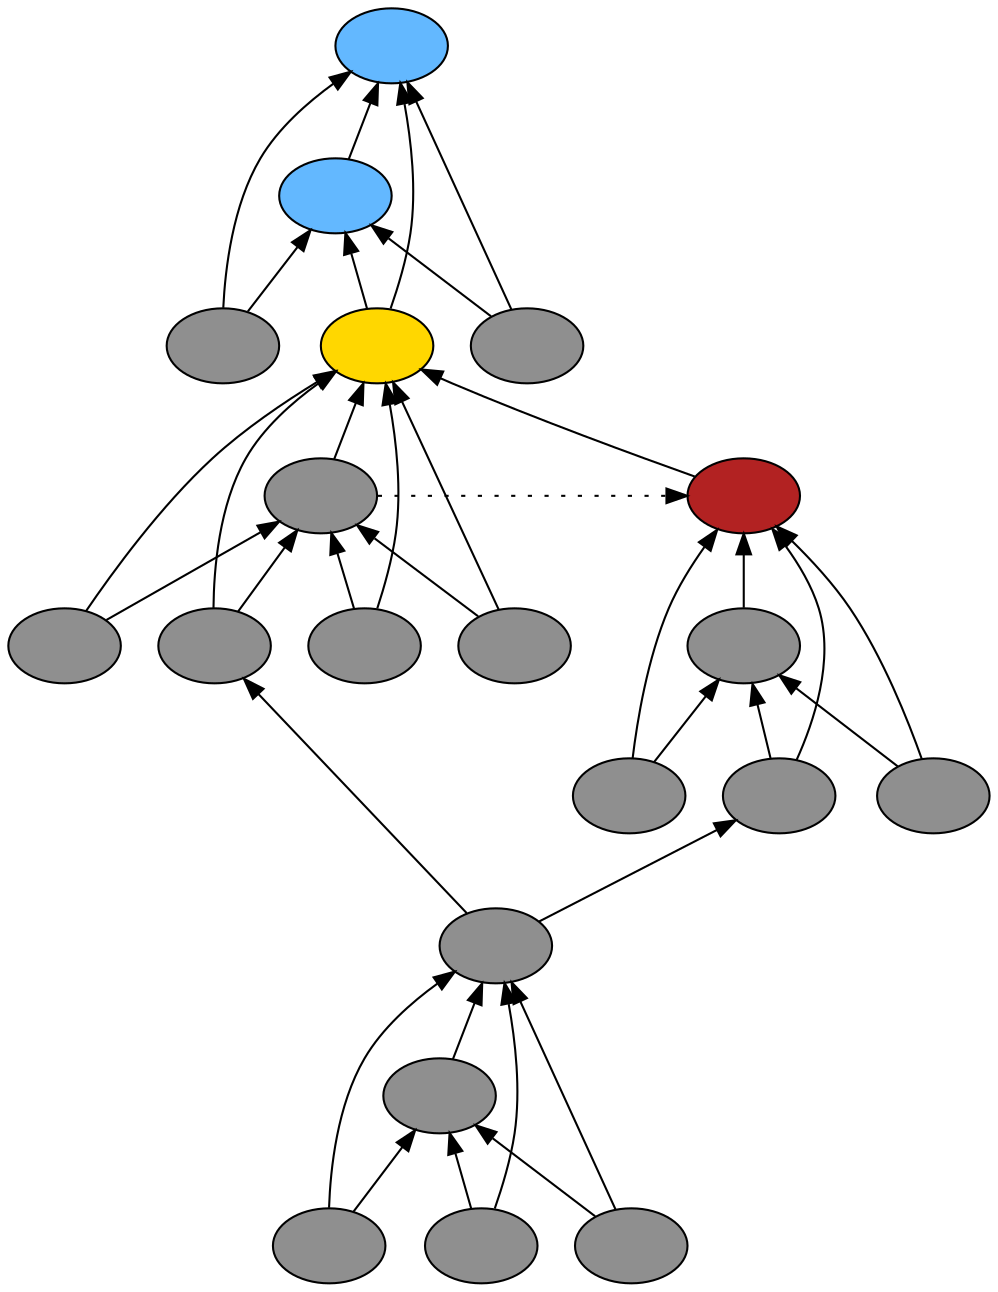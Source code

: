 digraph {
rankdir=BT
fontsize=24
subgraph clster1 {
subgraph clster2 {
"38822832"["fillcolor"="grey56" "fontsize"="24" "label"="" "shape"="ellipse" "style"="filled" ]
"40815120"["fillcolor"="grey56" "fontsize"="24" "label"="" "shape"="ellipse" "style"="filled" ]
"39678768"["fillcolor"="grey56" "fontsize"="24" "label"="" "shape"="ellipse" "style"="filled" ]
"39716512"["fillcolor"="grey56" "fontsize"="24" "label"="" "shape"="ellipse" "style"="filled" ]
"40132416"["fillcolor"="grey56" "fontsize"="24" "label"="" "shape"="ellipse" "style"="filled" ]
}

subgraph clster3 {
"40392176"["fillcolor"="steelblue1" "fontsize"="24" "label"="" "shape"="ellipse" "style"="filled" ]
"40167360"["fillcolor"="steelblue1" "fontsize"="24" "label"="" "shape"="ellipse" "style"="filled" ]
"40453696"["fillcolor"="grey56" "fontsize"="24" "label"="" "shape"="ellipse" "style"="filled" ]
"38998608"["fillcolor"="gold" "fontsize"="24" "label"="" "shape"="ellipse" "style"="filled" ]
"38704528"["fillcolor"="grey56" "fontsize"="24" "label"="" "shape"="ellipse" "style"="filled" ]
"39130784"["fillcolor"="grey56" "fontsize"="24" "label"="" "shape"="ellipse" "style"="filled" ]
"38733728"["fillcolor"="grey56" "fontsize"="24" "label"="" "shape"="ellipse" "style"="filled" ]
"38934512"["fillcolor"="grey56" "fontsize"="24" "label"="" "shape"="ellipse" "style"="filled" ]
"38817856"["fillcolor"="grey56" "fontsize"="24" "label"="" "shape"="ellipse" "style"="filled" ]
"39578672"["fillcolor"="grey56" "fontsize"="24" "label"="" "shape"="ellipse" "style"="filled" ]
}

}

subgraph clster4 {
"39171712"["fillcolor"="firebrick" "fontsize"="24" "label"="" "shape"="ellipse" "style"="filled" ]
"38981168"["fillcolor"="grey56" "fontsize"="24" "label"="" "shape"="ellipse" "style"="filled" ]
"38705728"["fillcolor"="grey56" "fontsize"="24" "label"="" "shape"="ellipse" "style"="filled" ]
"39491296"["fillcolor"="grey56" "fontsize"="24" "label"="" "shape"="ellipse" "style"="filled" ]
"39527472"["fillcolor"="grey56" "fontsize"="24" "label"="" "shape"="ellipse" "style"="filled" ]
}

"39678768" -> "38822832"["arrowhead"="normal" "color"="black" "constraint"="true" "style"="solid" ]
"39678768" -> "40815120"["arrowhead"="normal" "color"="black" "constraint"="true" "style"="solid" ]
"39716512" -> "38822832"["arrowhead"="normal" "color"="black" "constraint"="true" "style"="solid" ]
"39716512" -> "40815120"["arrowhead"="normal" "color"="black" "constraint"="true" "style"="solid" ]
"40132416" -> "38822832"["arrowhead"="normal" "color"="black" "constraint"="true" "style"="solid" ]
"40132416" -> "40815120"["arrowhead"="normal" "color"="black" "constraint"="true" "style"="solid" ]
"40815120" -> "38822832"["arrowhead"="normal" "color"="black" "constraint"="true" "style"="solid" ]
"38705728" -> "39171712"["arrowhead"="normal" "color"="black" "constraint"="true" "style"="solid" ]
"38705728" -> "38981168"["arrowhead"="normal" "color"="black" "constraint"="true" "style"="solid" ]
"39491296" -> "39171712"["arrowhead"="normal" "color"="black" "constraint"="true" "style"="solid" ]
"39491296" -> "38981168"["arrowhead"="normal" "color"="black" "constraint"="true" "style"="solid" ]
"38822832" -> "39491296"["arrowhead"="normal" "color"="black" "constraint"="true" "style"="solid" ]
"39527472" -> "39171712"["arrowhead"="normal" "color"="black" "constraint"="true" "style"="solid" ]
"39527472" -> "38981168"["arrowhead"="normal" "color"="black" "constraint"="true" "style"="solid" ]
"38981168" -> "39171712"["arrowhead"="normal" "color"="black" "constraint"="true" "style"="solid" ]
"40453696" -> "40392176"["arrowhead"="normal" "color"="black" "constraint"="true" "style"="solid" ]
"40453696" -> "40167360"["arrowhead"="normal" "color"="black" "constraint"="true" "style"="solid" ]
"38998608" -> "40392176"["arrowhead"="normal" "color"="black" "constraint"="true" "style"="solid" ]
"38998608" -> "40167360"["arrowhead"="normal" "color"="black" "constraint"="true" "style"="solid" ]
"39130784" -> "38998608"["arrowhead"="normal" "color"="black" "constraint"="true" "style"="solid" ]
"39130784" -> "38704528"["arrowhead"="normal" "color"="black" "constraint"="true" "style"="solid" ]
"38733728" -> "38998608"["arrowhead"="normal" "color"="black" "constraint"="true" "style"="solid" ]
"38733728" -> "38704528"["arrowhead"="normal" "color"="black" "constraint"="true" "style"="solid" ]
"38822832" -> "38733728"["arrowhead"="normal" "color"="black" "constraint"="true" "style"="solid" ]
"38934512" -> "38998608"["arrowhead"="normal" "color"="black" "constraint"="true" "style"="solid" ]
"38934512" -> "38704528"["arrowhead"="normal" "color"="black" "constraint"="true" "style"="solid" ]
"38817856" -> "38998608"["arrowhead"="normal" "color"="black" "constraint"="true" "style"="solid" ]
"38817856" -> "38704528"["arrowhead"="normal" "color"="black" "constraint"="true" "style"="solid" ]
"38704528" -> "38998608"["arrowhead"="normal" "color"="black" "constraint"="true" "style"="solid" ]
"39171712" -> "38998608"["arrowhead"="normal" "color"="black" "constraint"="true" "style"="solid" ]
"38704528" -> "39171712"["arrowhead"="normal" "color"="black" "constraint"="false" "style"="dotted" ]
"39578672" -> "40392176"["arrowhead"="normal" "color"="black" "constraint"="true" "style"="solid" ]
"39578672" -> "40167360"["arrowhead"="normal" "color"="black" "constraint"="true" "style"="solid" ]
"40167360" -> "40392176"["arrowhead"="normal" "color"="black" "constraint"="true" "style"="solid" ]

}